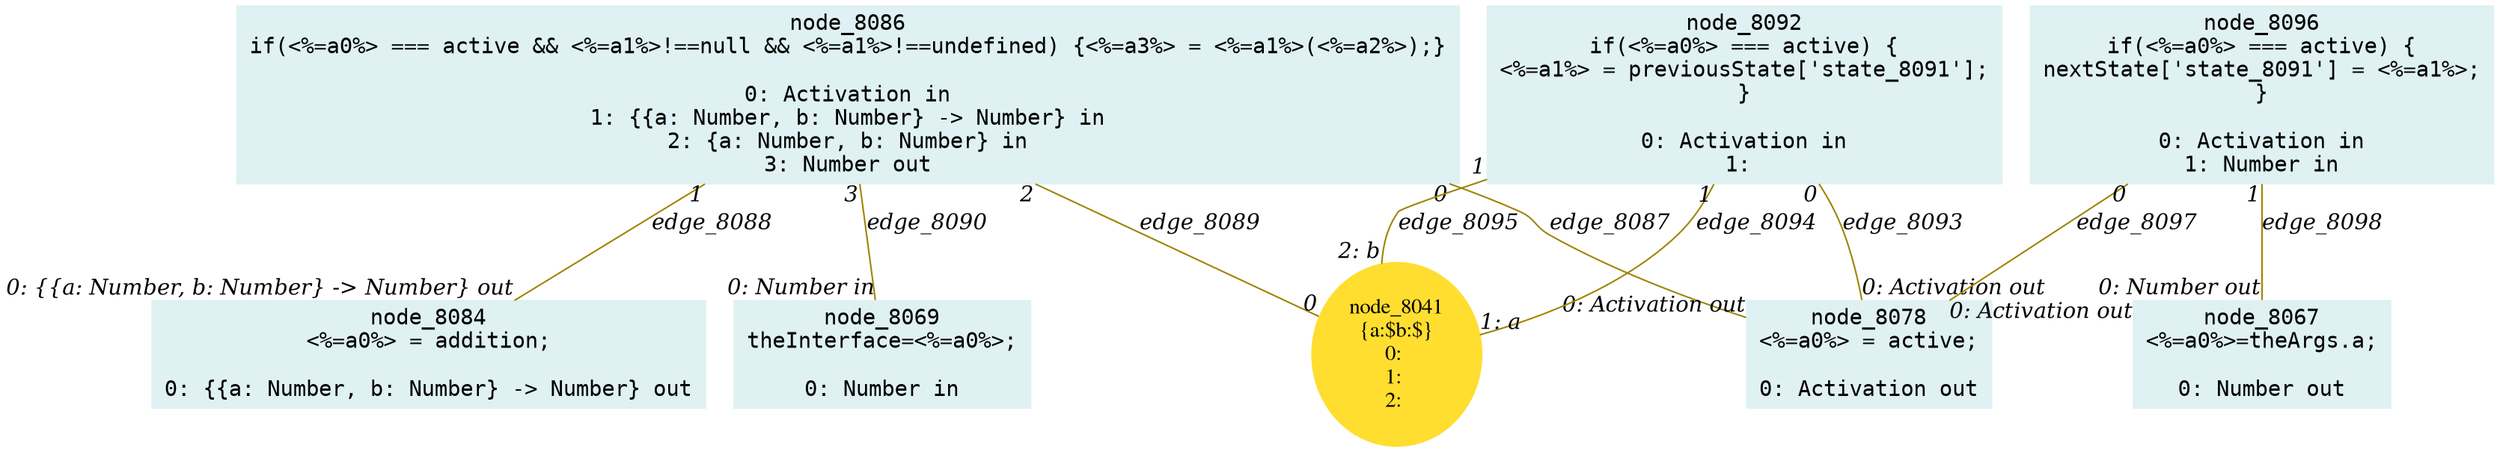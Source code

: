 digraph g{node_8041 [shape="ellipse", style="filled", color="#ffde2f", fontname="Times", label="node_8041
{a:$b:$}
0: 
1: 
2: " ]
node_8067 [shape="box", style="filled", color="#dff1f2", fontname="Courier", label="node_8067
<%=a0%>=theArgs.a;

0: Number out" ]
node_8069 [shape="box", style="filled", color="#dff1f2", fontname="Courier", label="node_8069
theInterface=<%=a0%>;

0: Number in" ]
node_8078 [shape="box", style="filled", color="#dff1f2", fontname="Courier", label="node_8078
<%=a0%> = active;

0: Activation out" ]
node_8084 [shape="box", style="filled", color="#dff1f2", fontname="Courier", label="node_8084
<%=a0%> = addition;

0: {{a: Number, b: Number} -> Number} out" ]
node_8086 [shape="box", style="filled", color="#dff1f2", fontname="Courier", label="node_8086
if(<%=a0%> === active && <%=a1%>!==null && <%=a1%>!==undefined) {<%=a3%> = <%=a1%>(<%=a2%>);}

0: Activation in
1: {{a: Number, b: Number} -> Number} in
2: {a: Number, b: Number} in
3: Number out" ]
node_8092 [shape="box", style="filled", color="#dff1f2", fontname="Courier", label="node_8092
if(<%=a0%> === active) {
<%=a1%> = previousState['state_8091'];
}

0: Activation in
1: " ]
node_8096 [shape="box", style="filled", color="#dff1f2", fontname="Courier", label="node_8096
if(<%=a0%> === active) {
nextState['state_8091'] = <%=a1%>;
}

0: Activation in
1: Number in" ]
node_8086 -> node_8078 [dir=none, arrowHead=none, fontname="Times-Italic", arrowsize=1, color="#9d8400", label="edge_8087",  headlabel="0: Activation out", taillabel="0" ]
node_8086 -> node_8084 [dir=none, arrowHead=none, fontname="Times-Italic", arrowsize=1, color="#9d8400", label="edge_8088",  headlabel="0: {{a: Number, b: Number} -> Number} out", taillabel="1" ]
node_8086 -> node_8041 [dir=none, arrowHead=none, fontname="Times-Italic", arrowsize=1, color="#9d8400", label="edge_8089",  headlabel="0", taillabel="2" ]
node_8086 -> node_8069 [dir=none, arrowHead=none, fontname="Times-Italic", arrowsize=1, color="#9d8400", label="edge_8090",  headlabel="0: Number in", taillabel="3" ]
node_8092 -> node_8078 [dir=none, arrowHead=none, fontname="Times-Italic", arrowsize=1, color="#9d8400", label="edge_8093",  headlabel="0: Activation out", taillabel="0" ]
node_8092 -> node_8041 [dir=none, arrowHead=none, fontname="Times-Italic", arrowsize=1, color="#9d8400", label="edge_8094",  headlabel="1: a", taillabel="1" ]
node_8092 -> node_8041 [dir=none, arrowHead=none, fontname="Times-Italic", arrowsize=1, color="#9d8400", label="edge_8095",  headlabel="2: b", taillabel="1" ]
node_8096 -> node_8078 [dir=none, arrowHead=none, fontname="Times-Italic", arrowsize=1, color="#9d8400", label="edge_8097",  headlabel="0: Activation out", taillabel="0" ]
node_8096 -> node_8067 [dir=none, arrowHead=none, fontname="Times-Italic", arrowsize=1, color="#9d8400", label="edge_8098",  headlabel="0: Number out", taillabel="1" ]
}